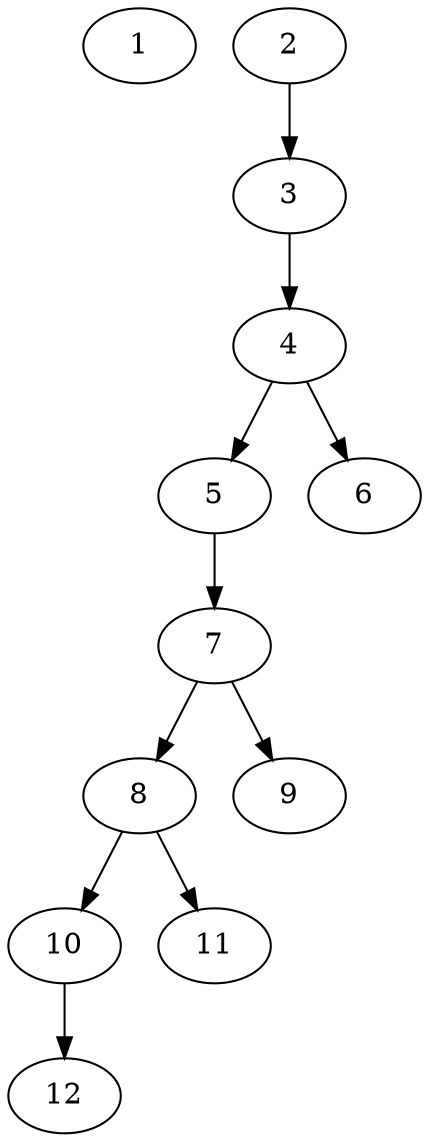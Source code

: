 // DAG (tier=1-easy, mode=compute, n=12, ccr=0.298, fat=0.387, density=0.236, regular=0.738, jump=0.026, mindata=262144, maxdata=2097152)
// DAG automatically generated by daggen at Sun Aug 24 16:33:32 2025
// /home/ermia/Project/Environments/daggen/bin/daggen --dot --ccr 0.298 --fat 0.387 --regular 0.738 --density 0.236 --jump 0.026 --mindata 262144 --maxdata 2097152 -n 12 
digraph G {
  1 [size="27127132325940552", alpha="0.04", expect_size="13563566162970276"]
  2 [size="657087099228389376", alpha="0.14", expect_size="328543549614194688"]
  2 -> 3 [size ="6046517035008"]
  3 [size="1553415680487849984", alpha="0.18", expect_size="776707840243924992"]
  3 -> 4 [size ="10730380197888"]
  4 [size="93121054469488", alpha="0.16", expect_size="46560527234744"]
  4 -> 5 [size ="9875279052800"]
  4 -> 6 [size ="9875279052800"]
  5 [size="6262062317568000000", alpha="0.05", expect_size="3131031158784000000"]
  5 -> 7 [size ="27179089920000"]
  6 [size="16478340817913788", alpha="0.19", expect_size="8239170408956894"]
  7 [size="46338758340564968", alpha="0.06", expect_size="23169379170282484"]
  7 -> 8 [size ="27816968060928"]
  7 -> 9 [size ="27816968060928"]
  8 [size="976947444203913216", alpha="0.19", expect_size="488473722101956608"]
  8 -> 10 [size ="7876575756288"]
  8 -> 11 [size ="7876575756288"]
  9 [size="6324891908082499584", alpha="0.04", expect_size="3162445954041249792"]
  10 [size="19981932691456000", alpha="0.10", expect_size="9990966345728000"]
  10 -> 12 [size ="589089996800"]
  11 [size="436872284737634304", alpha="0.15", expect_size="218436142368817152"]
  12 [size="87365510779590", alpha="0.03", expect_size="43682755389795"]
}
